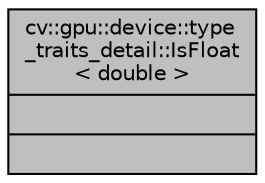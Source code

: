 digraph "cv::gpu::device::type_traits_detail::IsFloat&lt; double &gt;"
{
 // LATEX_PDF_SIZE
  edge [fontname="Helvetica",fontsize="10",labelfontname="Helvetica",labelfontsize="10"];
  node [fontname="Helvetica",fontsize="10",shape=record];
  Node1 [label="{cv::gpu::device::type\l_traits_detail::IsFloat\l\< double \>\n||}",height=0.2,width=0.4,color="black", fillcolor="grey75", style="filled", fontcolor="black",tooltip=" "];
}
